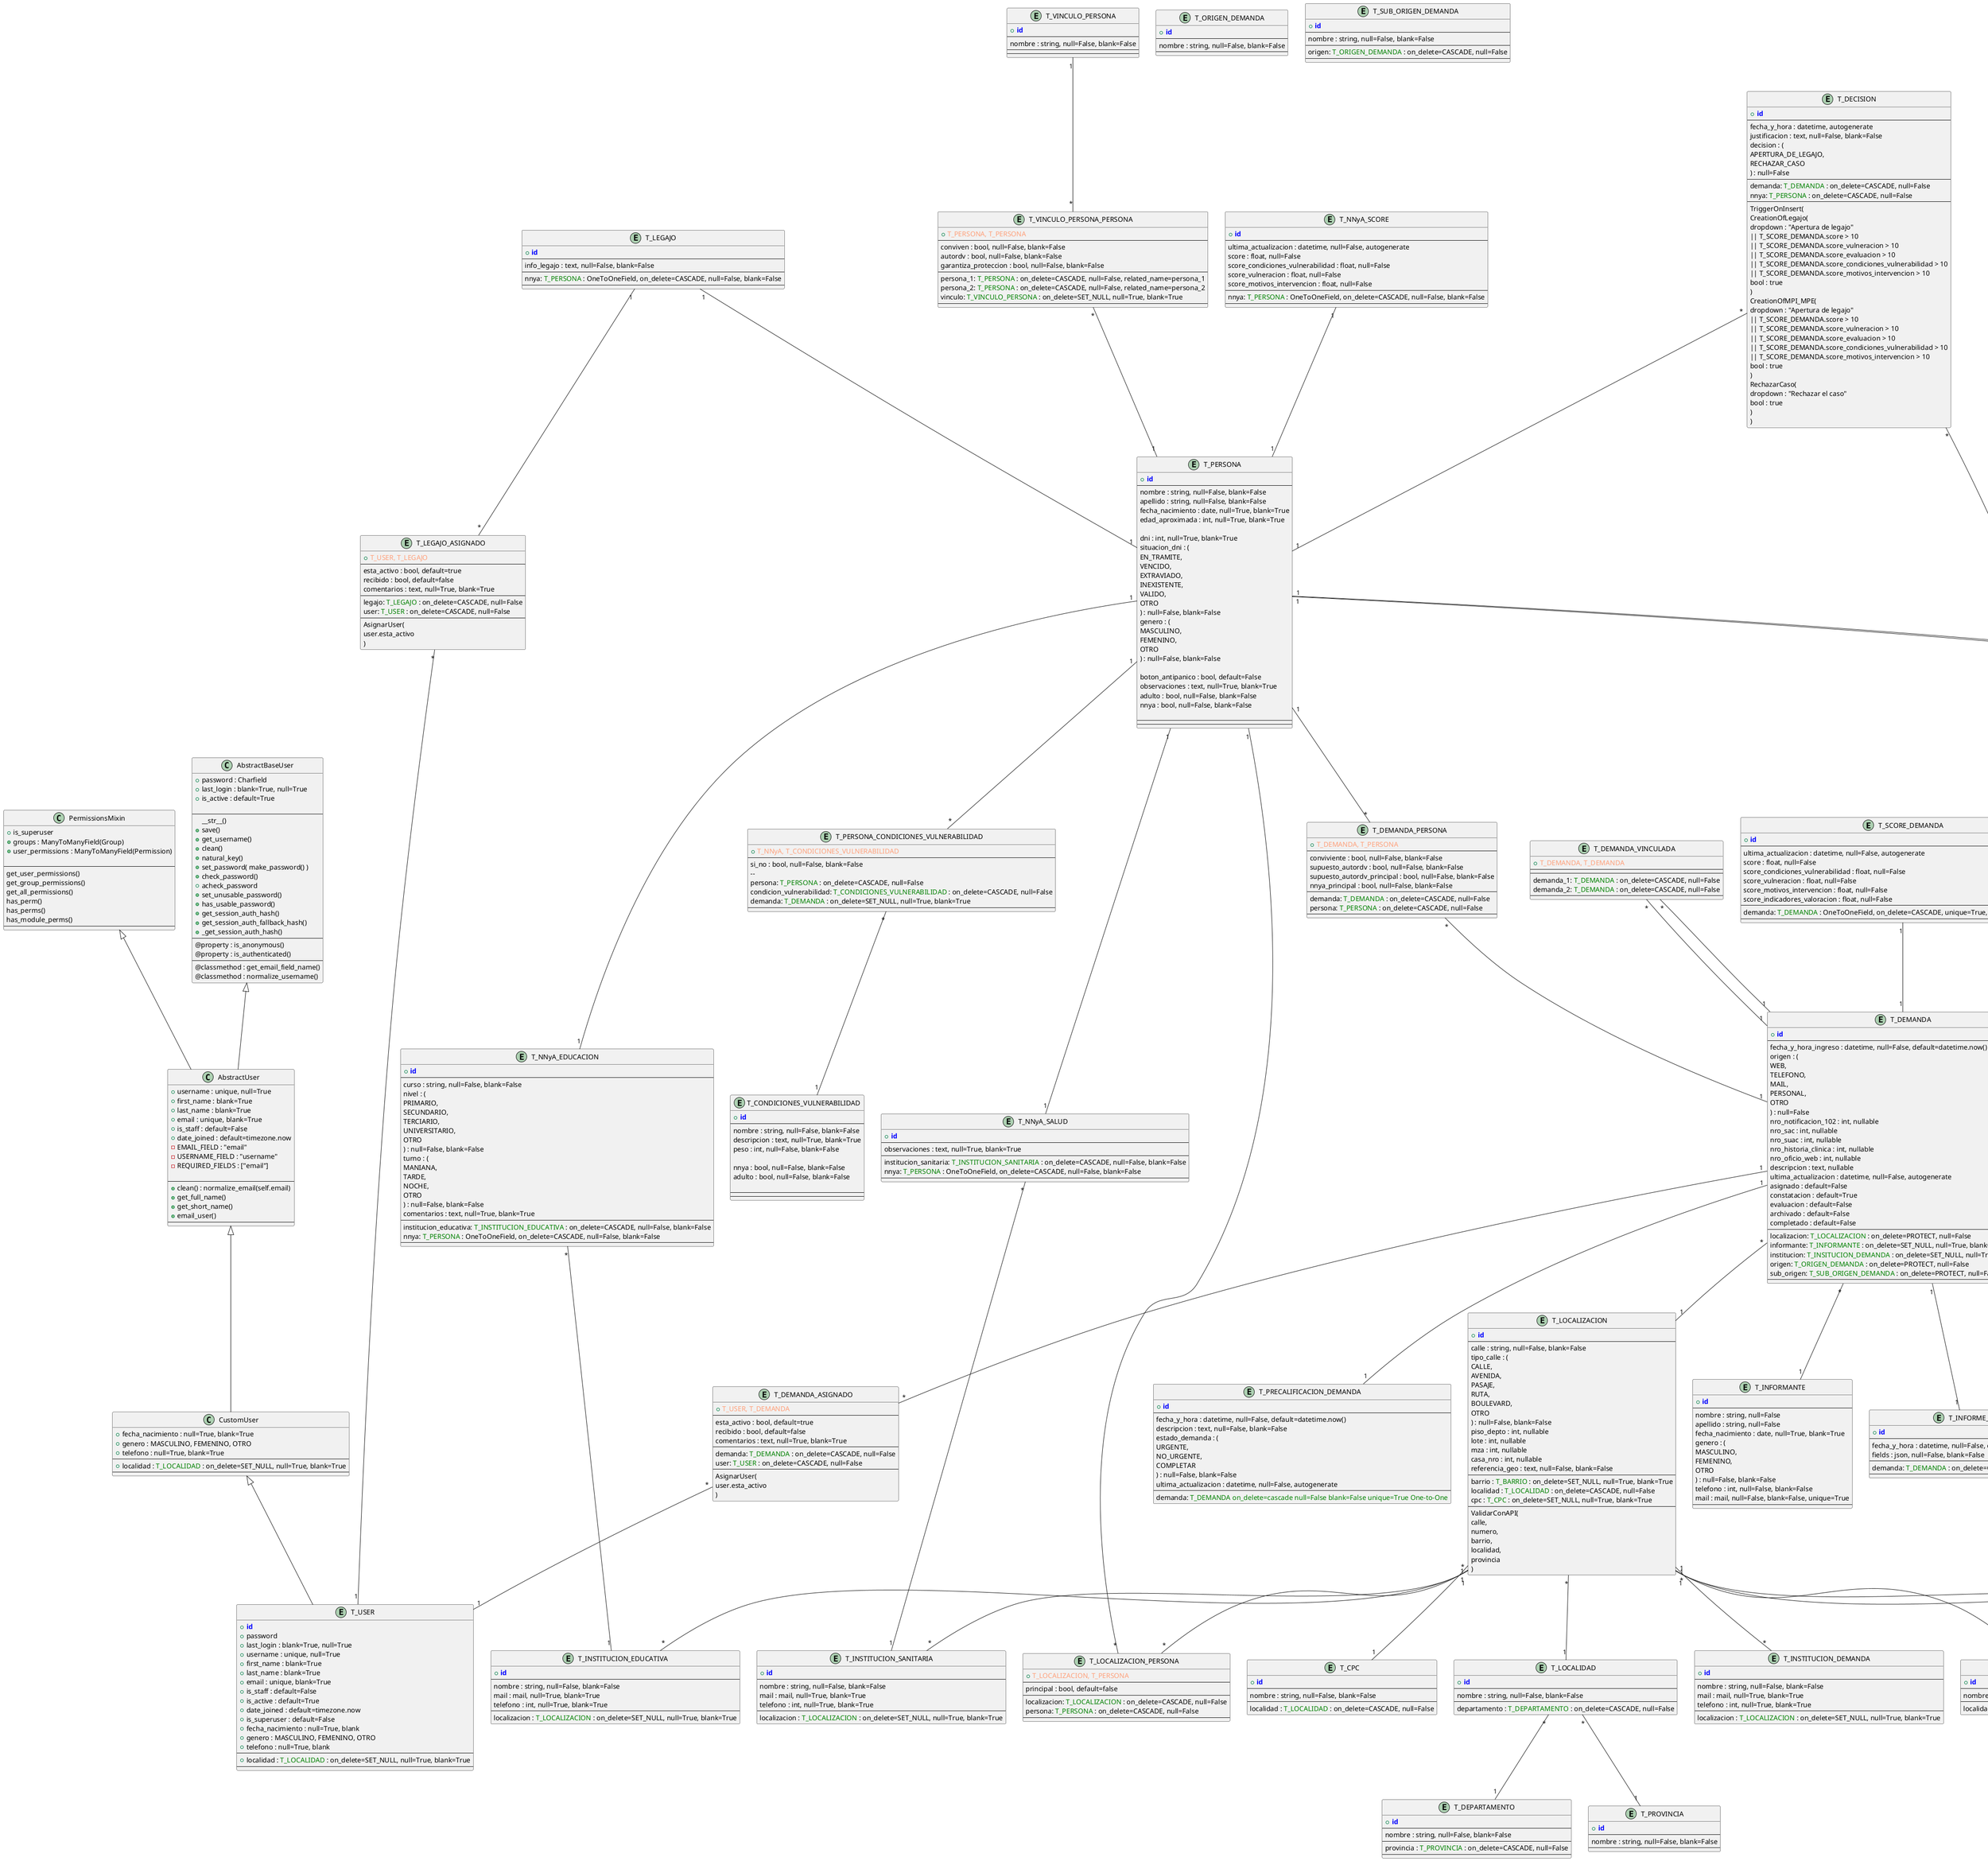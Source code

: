 "@startuml full_logical_erd"

!define PRIMARY_KEY(x) <b><color:blue>x</color></b>
!define FOREIGN_KEY(x) <color:green>x</color>
!define COMPOSITE_KEY(x, y) <color:LightSalmon>x, y</color>

entity T_SCORE_DEMANDA {
    + PRIMARY_KEY(id)
    --
    ultima_actualizacion : datetime, null=False, autogenerate
    score : float, null=False
    score_condiciones_vulnerabilidad : float, null=False
    score_vulneracion : float, null=False
    score_motivos_intervencion : float, null=False
    score_indicadores_valoracion : float, null=False
    --
    demanda: FOREIGN_KEY(T_DEMANDA) : OneToOneField, on_delete=CASCADE, unique=True, null=False, blank=False
    --
}

entity T_ORIGEN_DEMANDA {
    + PRIMARY_KEY(id)
    --
    nombre : string, null=False, blank=False
    --
}

entity T_SUB_ORIGEN_DEMANDA {
    + PRIMARY_KEY(id)
    --
    nombre : string, null=False, blank=False
    --
    origen: FOREIGN_KEY(T_ORIGEN_DEMANDA) : on_delete=CASCADE, null=False
    --
}

entity T_INFORME_101 {
    + PRIMARY_KEY(id)
    --
    fecha_y_hora : datetime, null=False, default=datetime.now()
    fields : json, null=False, blank=False
    --
    demanda: FOREIGN_KEY(T_DEMANDA) : on_delete=CASCADE, null=False
    --
}

entity T_DEMANDA {
    + PRIMARY_KEY(id)
    --
    fecha_y_hora_ingreso : datetime, null=False, default=datetime.now()
    origen : (
        WEB,
        TELEFONO,
        MAIL,
        PERSONAL,
        OTRO
    ) : null=False
    nro_notificacion_102 : int, nullable
    nro_sac : int, nullable
    nro_suac : int, nullable
    nro_historia_clinica : int, nullable
    nro_oficio_web : int, nullable
    descripcion : text, nullable
    ultima_actualizacion : datetime, null=False, autogenerate
    asignado : default=False
    constatacion : default=True
    evaluacion : default=False
    archivado : default=False
    completado : default=False
    --
    localizacion: FOREIGN_KEY(T_LOCALIZACION) : on_delete=PROTECT, null=False
    informante: FOREIGN_KEY(T_INFORMANTE) : on_delete=SET_NULL, null=True, blank=True
    institucion: FOREIGN_KEY(T_INSITUCION_DEMANDA) : on_delete=SET_NULL, null=True, blank=True
    origen: FOREIGN_KEY(T_ORIGEN_DEMANDA) : on_delete=PROTECT, null=False
    sub_origen: FOREIGN_KEY(T_SUB_ORIGEN_DEMANDA) : on_delete=PROTECT, null=False
    --
}

entity T_LOCALIZACION_PERSONA {
    + COMPOSITE_KEY(T_LOCALIZACION, T_PERSONA)
    --
    principal : bool, default=false
    --
    localizacion: FOREIGN_KEY(T_LOCALIZACION) : on_delete=CASCADE, null=False
    persona: FOREIGN_KEY(T_PERSONA) : on_delete=CASCADE, null=False
    --
}

entity T_DEMANDA_ASIGNADO {
    + COMPOSITE_KEY(T_USER, T_DEMANDA)
    --
    esta_activo : bool, default=true
    recibido : bool, default=false
    comentarios : text, null=True, blank=True
    --
    demanda: FOREIGN_KEY(T_DEMANDA) : on_delete=CASCADE, null=False
    user: FOREIGN_KEY(T_USER) : on_delete=CASCADE, null=False
    --
    AsignarUser(
        user.esta_activo
        )
}

entity T_PRECALIFICACION_DEMANDA {
    + PRIMARY_KEY(id)
    --
    fecha_y_hora : datetime, null=False, default=datetime.now()
    descripcion : text, null=False, blank=False
    estado_demanda : (
        URGENTE,
        NO_URGENTE,
        COMPLETAR
    ) : null=False, blank=False
    ultima_actualizacion : datetime, null=False, autogenerate
    --
    demanda: FOREIGN_KEY(T_DEMANDA on_delete=cascade null=False blank=False unique=True One-to-One)
}

entity T_LOCALIZACION {
    + PRIMARY_KEY(id)
    --
    calle : string, null=False, blank=False
    tipo_calle : (
        CALLE,
        AVENIDA,
        PASAJE,
        RUTA,
        BOULEVARD,
        OTRO
    ) : null=False, blank=False
    piso_depto : int, nullable
    lote : int, nullable
    mza : int, nullable
    casa_nro : int, nullable
    referencia_geo : text, null=False, blank=False
    --
    barrio : FOREIGN_KEY(T_BARRIO) : on_delete=SET_NULL, null=True, blank=True
    localidad : FOREIGN_KEY(T_LOCALIDAD) : on_delete=CASCADE, null=False
    cpc : FOREIGN_KEY(T_CPC) : on_delete=SET_NULL, null=True, blank=True
    --
    ValidarConAPI(
        calle,
        numero,
        barrio,
        localidad,
        provincia
        )
}

entity T_CONDICIONES_VULNERABILIDAD {
    + PRIMARY_KEY(id)
    --
    nombre : string, null=False, blank=False
    descripcion : text, null=True, blank=True
    peso : int, null=False, blank=False

    nnya : bool, null=False, blank=False
    adulto : bool, null=False, blank=False

    --
    --
}

entity T_PERSONA_CONDICIONES_VULNERABILIDAD {
    + COMPOSITE_KEY(T_NNyA, T_CONDICIONES_VULNERABILIDAD)
    --
    si_no : bool, null=False, blank=False
    -- 
    persona: FOREIGN_KEY(T_PERSONA) : on_delete=CASCADE, null=False
    condicion_vulnerabilidad: FOREIGN_KEY(T_CONDICIONES_VULNERABILIDAD) : on_delete=CASCADE, null=False
    demanda: FOREIGN_KEY(T_DEMANDA) : on_delete=SET_NULL, null=True, blank=True
    --
}

entity T_MOTIVO_INTERVENCION {
    + PRIMARY_KEY(id)
    --
    nombre : string, null=False
    descripcion : text, nullable
    peso : int, null=False
    --
}

entity T_DEMANDA_MOTIVO_INTERVENCION {
    + COMPOSITE_KEY(T_NNyA, T_MOTIVO_INTERVENCION)
    --
    si_no : bool, null=False, blank=False
    --
    demanda: FOREIGN_KEY(T_DEMANDA) : on_delete=CASCADE, null=False
    motivo_intervencion: FOREIGN_KEY(T_MOTIVO_INTERVENCION) : on_delete=CASCADE, null=False
    --
}

entity T_NNyA_EDUCACION {
    + PRIMARY_KEY(id)
    --
    curso : string, null=False, blank=False
    nivel : (
        PRIMARIO,
        SECUNDARIO,
        TERCIARIO,
        UNIVERSITARIO,
        OTRO
    ) : null=False, blank=False
    turno : (
        MANIANA,
        TARDE,
        NOCHE,
        OTRO
    ) : null=False, blank=False
    comentarios : text, null=True, blank=True
    --
    institucion_educativa: FOREIGN_KEY(T_INSTITUCION_EDUCATIVA) : on_delete=CASCADE, null=False, blank=False
    nnya: FOREIGN_KEY(T_PERSONA) : OneToOneField, on_delete=CASCADE, null=False, blank=False
    --
}

entity T_PERSONA {
    + PRIMARY_KEY(id)
    --
    nombre : string, null=False, blank=False
    apellido : string, null=False, blank=False
    fecha_nacimiento : date, null=True, blank=True
    edad_aproximada : int, null=True, blank=True

    dni : int, null=True, blank=True
    situacion_dni : (
        EN_TRAMITE,
        VENCIDO,
        EXTRAVIADO,
        INEXISTENTE,
        VALIDO,
        OTRO
    ) : null=False, blank=False
    genero : (
        MASCULINO,
        FEMENINO,
        OTRO
    ) : null=False, blank=False

    boton_antipanico : bool, default=False
    observaciones : text, null=True, blank=True
    adulto : bool, null=False, blank=False
    nnya : bool, null=False, blank=False

    --
    --
}

entity T_DEMANDA_PERSONA {
    + COMPOSITE_KEY(T_DEMANDA, T_PERSONA)
    --
    conviviente : bool, null=False, blank=False
    supuesto_autordv : bool, null=False, blank=False
    supuesto_autordv_principal : bool, null=False, blank=False
    nnya_principal : bool, null=False, blank=False
    --
    demanda: FOREIGN_KEY(T_DEMANDA) : on_delete=CASCADE, null=False
    persona: FOREIGN_KEY(T_PERSONA) : on_delete=CASCADE, null=False
    --
}

entity T_VINCULO_PERSONA {
    + PRIMARY_KEY(id)
    --
    nombre : string, null=False, blank=False
    --
    --
}

entity T_VINCULO_PERSONA_PERSONA {
    + COMPOSITE_KEY(T_PERSONA, T_PERSONA)
    --
    conviven : bool, null=False, blank=False
    autordv : bool, null=False, blank=False
    garantiza_proteccion : bool, null=False, blank=False
    --
    persona_1: FOREIGN_KEY(T_PERSONA) : on_delete=CASCADE, null=False, related_name=persona_1
    persona_2: FOREIGN_KEY(T_PERSONA) : on_delete=CASCADE, null=False, related_name=persona_2
    vinculo: FOREIGN_KEY(T_VINCULO_PERSONA) : on_delete=SET_NULL, null=True, blank=True
    --
}

entity T_INFORMANTE {
    + PRIMARY_KEY(id)
    --
    nombre : string, null=False
    apellido : string, null=False
    fecha_nacimiento : date, null=True, blank=True
    genero : (
        MASCULINO,
        FEMENINO,
        OTRO
    ) : null=False, blank=False
    telefono : int, null=False, blank=False
    mail : mail, null=False, blank=False, unique=True
    --
}

entity T_INSTITUCION_DEMANDA {
    + PRIMARY_KEY(id)
    --
    nombre : string, null=False, blank=False
    mail : mail, null=True, blank=True
    telefono : int, null=True, blank=True
    --
    localizacion : FOREIGN_KEY(T_LOCALIZACION) : on_delete=SET_NULL, null=True, blank=True
}


entity T_VULNERACION {
    + PRIMARY_KEY(id)
    --
    principal_demanda : bool, default=false
    transcurre_actualidad : bool, default=false
    sumatoria_de_pesos : int, default=0
    --
    demanda: FOREIGN_KEY(T_DEMANDA) : on_delete=SET_NULL, null=True, blank=True
    nnya: FOREIGN_KEY(T_PERSONA) : on_delete=CASCADE, null=False, blank=False, related_name=vulneracion_nnya
    autor_dv: FOREIGN_KEY(T_PERSONA) : on_delete=SET_NULL, null=True, blank=True, related_name=vulneracion_autordv
    categoria_motivo: FOREIGN_KEY(T_CATEGORIA_MOTIVO) : on_delete=CASCADE, null=False
    categoria_submotivo: FOREIGN_KEY(T_CATEGORIA_SUBMOTIVO) : on_delete=CASCADE, null=False
    gravedad_vulneracion: FOREIGN_KEY(T_GRAVEDAD_VULNERACION) : on_delete=CASCADE, null=False
    urgencia_vulneracion: FOREIGN_KEY(T_URGENCIA_VULNERACION) : on_delete=CASCADE, null=False
    --
    TriggerOnInsert(
        unique(T_DEMANDA, principal=true),
        T_SCORE_DEMANDA.score_vulneracion += sumatoria_de_pesos
        T_SCORE_DEMANDA.score += sumatoria_de_pesos
    )
}

entity T_ACTIVIDAD {
    + PRIMARY_KEY(id)
    --
    fecha_y_hora : datetime, null=False, autogenerate
    descripcion : text, null=False, blank=False
    --
    demanda: FOREIGN_KEY(T_DEMANDA) : on_delete=CASCADE, null=False
    tipo: FOREIGN_KEY(T_ACTIVIDAD_TIPO) : on_delete=SET_NULL, null=True, blank=True
    institucion: FOREIGN_KEY(T_INSTITUCION_ACTIVIDAD) : on_delete=SET_NULL, null=True, blank=True
    --
}

entity T_RESPUESTA {
    + PRIMARY_KEY(id)
    --
    fecha_y_hora : datetime, null=False, autogenerate
    mail : mail, null=False, blank=False
    mensaje : text, null=False, blank=False
    --
    demanda: FOREIGN_KEY(T_DEMANDA) : on_delete=CASCADE, null=False
    institucion: FOREIGN_KEY(T_INSTITUCION_RESPUESTA) : on_delete=SET_NULL, null=True, blank=True
    --
    ServicioDeMailSMTP(
        mail,
        mensaje
        )
}

entity T_DEMANDA_VINCULADA {
    + COMPOSITE_KEY(T_DEMANDA, T_DEMANDA)
    --
    --
    demanda_1: FOREIGN_KEY(T_DEMANDA) : on_delete=CASCADE, null=False
    demanda_2: FOREIGN_KEY(T_DEMANDA) : on_delete=CASCADE, null=False
    --
}

entity T_DECISION {
    + PRIMARY_KEY(id)
    --
    fecha_y_hora : datetime, autogenerate
    justificacion : text, null=False, blank=False
    decision : (
        APERTURA_DE_LEGAJO,
        RECHAZAR_CASO
    ) : null=False
    --
    demanda: FOREIGN_KEY(T_DEMANDA) : on_delete=CASCADE, null=False
    nnya: FOREIGN_KEY(T_PERSONA) : on_delete=CASCADE, null=False
    --
    TriggerOnInsert(
        CreationOfLegajo(
            dropdown : "Apertura de legajo"
             || T_SCORE_DEMANDA.score > 10
             || T_SCORE_DEMANDA.score_vulneracion > 10
             || T_SCORE_DEMANDA.score_evaluacion > 10
             || T_SCORE_DEMANDA.score_condiciones_vulnerabilidad > 10
             || T_SCORE_DEMANDA.score_motivos_intervencion > 10
            bool : true
        )
        CreationOfMPI_MPE(
            dropdown : "Apertura de legajo" 
             || T_SCORE_DEMANDA.score > 10
             || T_SCORE_DEMANDA.score_vulneracion > 10
             || T_SCORE_DEMANDA.score_evaluacion > 10
             || T_SCORE_DEMANDA.score_condiciones_vulnerabilidad > 10
             || T_SCORE_DEMANDA.score_motivos_intervencion > 10
            bool : true
        )
        RechazarCaso(
            dropdown : "Rechazar el caso"
            bool : true
        )
    )
}

entity T_INDICADORES_VALORACION {
    + PRIMARY_KEY(id)
    --
    nombre : string, null=False, blank=False
    descripcion : text, null=True, blank=True
    peso : int, default=0
    --
}

entity T_EVALUACIONES {
    + PRIMARY_KEY(id)
    --
    si_no : bool, null=False, blank=False
    --
    demanda: FOREIGN_KEY(T_DEMANDA) : on_delete=CASCADE, null=False
    indicador: FOREIGN_KEY(T_INDICADORES_VALORACION) : on_delete=CASCADE, null=False
    --
    TriggerOnInsert(
        T_SCORE_DEMANDA.score += T_INDICADORES_VALORACION.peso
        T_SCORE_DEMANDA.score_evaluacion += T_INDICADORES_VALORACION.peso
        )
}

entity T_LEGAJO {
    + PRIMARY_KEY(id)
    --
    info_legajo : text, null=False, blank=False
    --
    nnya: FOREIGN_KEY(T_PERSONA) : OneToOneField, on_delete=CASCADE, null=False, blank=False
    --
}

entity T_LEGAJO_ASIGNADO {
    + COMPOSITE_KEY(T_USER, T_LEGAJO)
    --
    esta_activo : bool, default=true
    recibido : bool, default=false
    comentarios : text, null=True, blank=True
    --
    legajo: FOREIGN_KEY(T_LEGAJO) : on_delete=CASCADE, null=False
    user: FOREIGN_KEY(T_USER) : on_delete=CASCADE, null=False
    --
    AsignarUser(
        user.esta_activo
        )
}

class AbstractBaseUser {
    + password : Charfield
    + last_login : blank=True, null=True
    + is_active : default=True
    
    --
    __str__()
    + save()
    + get_username()
    + clean()
    + natural_key()
    + set_password( make_password() )
    + check_password()
    + acheck_password
    + set_unusable_password()
    + has_usable_password()
    + get_session_auth_hash()
    + get_session_auth_fallback_hash()
    + _get_session_auth_hash()
    --
    @property : is_anonymous()
    @property : is_authenticated()
    --
    @classmethod : get_email_field_name()
    @classmethod : normalize_username()
}

class PermissionsMixin {
    + is_superuser
    + groups : ManyToManyField(Group)
    + user_permissions : ManyToManyField(Permission)

    --
    get_user_permissions()
    get_group_permissions()
    get_all_permissions()
    has_perm()
    has_perms()
    has_module_perms()
    --
}

class AbstractUser {
    + username : unique, null=True
    + first_name : blank=True
    + last_name : blank=True
    + email : unique, blank=True
    + is_staff : default=False
    + date_joined : default=timezone.now
    - EMAIL_FIELD : "email"
    - USERNAME_FIELD : "username"
    - REQUIRED_FIELDS : ["email"]

    --
    + clean() : normalize_email(self.email)
    + get_full_name()
    + get_short_name()
    + email_user()
    --
}

class CustomUser {
    + fecha_nacimiento : null=True, blank=True
    + genero : MASCULINO, FEMENINO, OTRO
    + telefono : null=True, blank=True
    --
    + localidad : FOREIGN_KEY(T_LOCALIDAD) : on_delete=SET_NULL, null=True, blank=True
    --
}

AbstractBaseUser <|-- AbstractUser
PermissionsMixin <|-- AbstractUser
AbstractUser <|-- CustomUser

entity T_USER {
    + PRIMARY_KEY(id)
    + password
    + last_login : blank=True, null=True
    + username : unique, null=True
    + first_name : blank=True
    + last_name : blank=True
    + email : unique, blank=True
    + is_staff : default=False
    + is_active : default=True
    + date_joined : default=timezone.now
    + is_superuser : default=False
    + fecha_nacimiento : null=True, blank
    + genero : MASCULINO, FEMENINO, OTRO
    + telefono : null=True, blank
    --
    + localidad : FOREIGN_KEY(T_LOCALIDAD) : on_delete=SET_NULL, null=True, blank=True
    --
}

CustomUser <|-- T_USER

entity T_CATEGORIA_MOTIVO {
    + PRIMARY_KEY(id)
    --
    nombre : string, null=False, blank=False
    descripcion : text, null=True, blank=True
    peso : int, null=False, blank=False
    --
    --
}

entity T_CATEGORIA_SUBMOTIVO {
    + PRIMARY_KEY(id)
    --
    nombre : string, null=False, blank=False
    descripcion : text, null=True, blank=True
    peso : int, null=False, blank=False
    --
    motivo : FOREIGN_KEY(T_CATEGORIA_MOTIVO) : on_delete=CASCADE, null=False
    --
}

entity T_URGENCIA_VULNERACION {
    + PRIMARY_KEY(id)
    --
    nombre : string, null=False
    descripcion : text, null=False
    peso : int, null=False, blank=False
    --
}

entity T_GRAVEDAD_VULNERACION {
    + PRIMARY_KEY(id)
    --
    nombre : string, null=False
    descripcion : text, null=False
    peso : int, null=False, blank=False
    --
}

entity T_BARRIO {
    + PRIMARY_KEY(id)
    --
    nombre : string, null=False, blank=False
    --
    localidad : FOREIGN_KEY(T_LOCALIDAD) : on_delete=CASCADE, null=False
}

entity T_CPC {
    + PRIMARY_KEY(id)
    --
    nombre : string, null=False, blank=False
    --
    localidad : FOREIGN_KEY(T_LOCALIDAD) : on_delete=CASCADE, null=False
}

entity T_DEPARTAMENTO {
    + PRIMARY_KEY(id)
    --
    nombre : string, null=False, blank=False
    --
    provincia : FOREIGN_KEY(T_PROVINCIA) : on_delete=CASCADE, null=False
    --
}

entity T_LOCALIDAD {
    + PRIMARY_KEY(id)
    --
    nombre : string, null=False, blank=False
    --
    departamento : FOREIGN_KEY(T_DEPARTAMENTO) : on_delete=CASCADE, null=False
}

entity T_PROVINCIA {
    + PRIMARY_KEY(id)
    --
    nombre : string, null=False, blank=False
    --
}


entity T_INSTITUCION_ACTIVIDAD {
    + PRIMARY_KEY(id)
    --
    nombre : string, null=False, blank=False
    mail : mail, null=True, blank=True
    telefono : int, null=True, blank=True
    --
    localizacion : FOREIGN_KEY(T_LOCALIZACION) : on_delete=SET_NULL, null=True, blank=True
    --
}

entity T_INSTITUCION_RESPUESTA {
    + PRIMARY_KEY(id)
    --
    nombre : string, null=False, blank=False
    mail : mail, null=True, blank=True
    telefono : int, null=True, blank=True
    --
    localizacion : FOREIGN_KEY(T_LOCALIZACION) : on_delete=SET_NULL, null=True, blank=True
}

entity T_INSTITUCION_EDUCATIVA {
    + PRIMARY_KEY(id)
    --
    nombre : string, null=False, blank=False
    mail : mail, null=True, blank=True
    telefono : int, null=True, blank=True
    --
    localizacion : FOREIGN_KEY(T_LOCALIZACION) : on_delete=SET_NULL, null=True, blank=True
}

entity T_INSTITUCION_SANITARIA {
    + PRIMARY_KEY(id)
    --
    nombre : string, null=False, blank=False
    mail : mail, null=True, blank=True
    telefono : int, null=True, blank=True
    --
    localizacion : FOREIGN_KEY(T_LOCALIZACION) : on_delete=SET_NULL, null=True, blank=True
}

entity T_NNyA_SALUD {
    + PRIMARY_KEY(id)
    --
    observaciones : text, null=True, blank=True
    --
    institucion_sanitaria: FOREIGN_KEY(T_INSTITUCION_SANITARIA) : on_delete=CASCADE, null=False, blank=False
    nnya: FOREIGN_KEY(T_PERSONA) : OneToOneField, on_delete=CASCADE, null=False, blank=False
    --
}

entity T_NNyA_SCORE {
    + PRIMARY_KEY(id)
    --
    ultima_actualizacion : datetime, null=False, autogenerate
    score : float, null=False
    score_condiciones_vulnerabilidad : float, null=False
    score_vulneracion : float, null=False
    score_motivos_intervencion : float, null=False
    --
    nnya: FOREIGN_KEY(T_PERSONA) : OneToOneField, on_delete=CASCADE, null=False, blank=False
    --
}

entity T_ACTIVIDAD_TIPO {
    + PRIMARY_KEY(id)
    --
    nombre : string, null=False, blank=False
    --
}

T_DEMANDA_ASIGNADO "*" -- "1" T_USER
T_DEMANDA "1" -- "*" T_DEMANDA_ASIGNADO
T_DEMANDA "1" -- "1" T_PRECALIFICACION_DEMANDA

T_DEMANDA "1" -- "1" T_INFORME_101

T_DEMANDA "*" -- "1" T_LOCALIZACION
T_LOCALIZACION "*" -- "1" T_BARRIO
T_LOCALIZACION "*" -- "1" T_LOCALIDAD
T_LOCALIZACION "*" -- "1" T_CPC
T_LOCALIDAD "*" -- "1" T_PROVINCIA
T_LOCALIDAD "*" -- "1" T_DEPARTAMENTO

T_LOCALIZACION "1" -- "*" T_INSTITUCION_ACTIVIDAD
T_LOCALIZACION "1" -- "*" T_INSTITUCION_RESPUESTA
T_LOCALIZACION "1" -- "*" T_INSTITUCION_EDUCATIVA
T_LOCALIZACION "1" -- "*" T_INSTITUCION_SANITARIA
T_LOCALIZACION "1" -- "*" T_INSTITUCION_DEMANDA

T_LOCALIZACION "1" -- "*" T_LOCALIZACION_PERSONA
T_PERSONA "1" -- "*" T_LOCALIZACION_PERSONA

T_PERSONA "1" -- "1" T_NNyA_EDUCACION
T_NNyA_EDUCACION "*" -- "1" T_INSTITUCION_EDUCATIVA
T_PERSONA "1" -- "1" T_NNyA_SALUD
T_NNyA_SALUD "*" -- "1" T_INSTITUCION_SANITARIA
T_PERSONA "1" -- "*" T_PERSONA_CONDICIONES_VULNERABILIDAD
T_PERSONA_CONDICIONES_VULNERABILIDAD "*" -- "1" T_CONDICIONES_VULNERABILIDAD
T_DEMANDA "1" -- "*" T_DEMANDA_MOTIVO_INTERVENCION
T_DEMANDA_MOTIVO_INTERVENCION "*" -- "1" T_MOTIVO_INTERVENCION

T_SCORE_DEMANDA "1" -- "1" T_DEMANDA
T_NNyA_SCORE "1" -- "1" T_PERSONA

T_DEMANDA_PERSONA "*" -- "1" T_DEMANDA
T_PERSONA "1" -- "*" T_DEMANDA_PERSONA

T_VINCULO_PERSONA_PERSONA "*" -- "1" T_PERSONA
T_VINCULO_PERSONA "1" -- "*" T_VINCULO_PERSONA_PERSONA

T_DEMANDA "*" -- "1" T_INFORMANTE


T_DEMANDA "1" -- "*" T_VULNERACION
T_CATEGORIA_MOTIVO "1" -- "*" T_CATEGORIA_SUBMOTIVO
T_CATEGORIA_MOTIVO "1" -- "*" T_VULNERACION
T_CATEGORIA_SUBMOTIVO "1" -- "*" T_VULNERACION

T_VULNERACION "*" -- "1" T_GRAVEDAD_VULNERACION
T_VULNERACION "*" -- "1" T_URGENCIA_VULNERACION

T_PERSONA "1" -- "*" T_VULNERACION
T_PERSONA "1" -- "*" T_VULNERACION

T_ACTIVIDAD "*" -- "1" T_DEMANDA
T_ACTIVIDAD "*" -- "1" T_ACTIVIDAD_TIPO
T_ACTIVIDAD "*" -- "1" T_INSTITUCION_ACTIVIDAD

T_RESPUESTA "*" -- "1" T_DEMANDA
T_RESPUESTA "*" -- "1" T_INSTITUCION_RESPUESTA

T_DEMANDA_VINCULADA "*" -- "1" T_DEMANDA
T_DEMANDA_VINCULADA "*" -- "1" T_DEMANDA

T_DECISION "*" -- "1" T_PERSONA
T_DECISION "*" -- "1" T_DEMANDA
T_DEMANDA "1" -- "*" T_EVALUACIONES
T_EVALUACIONES "*" -- "1" T_INDICADORES_VALORACION

T_LEGAJO "1" -- "1" T_PERSONA

T_LEGAJO_ASIGNADO "*" -- "1" T_USER
T_LEGAJO "1" -- "*" T_LEGAJO_ASIGNADO

@enduml

' DemandasVinculadas : Conexiones de la demanda : caso1=fkDemanda, caso2=fkDemanda
' caratula : identificar legajo o expediente
' la caratula identifica el NNyA al que se le genera la demanda
' el legajo deberia estar relacionado con la caratula, ¿ osea el NNyA principal ?
